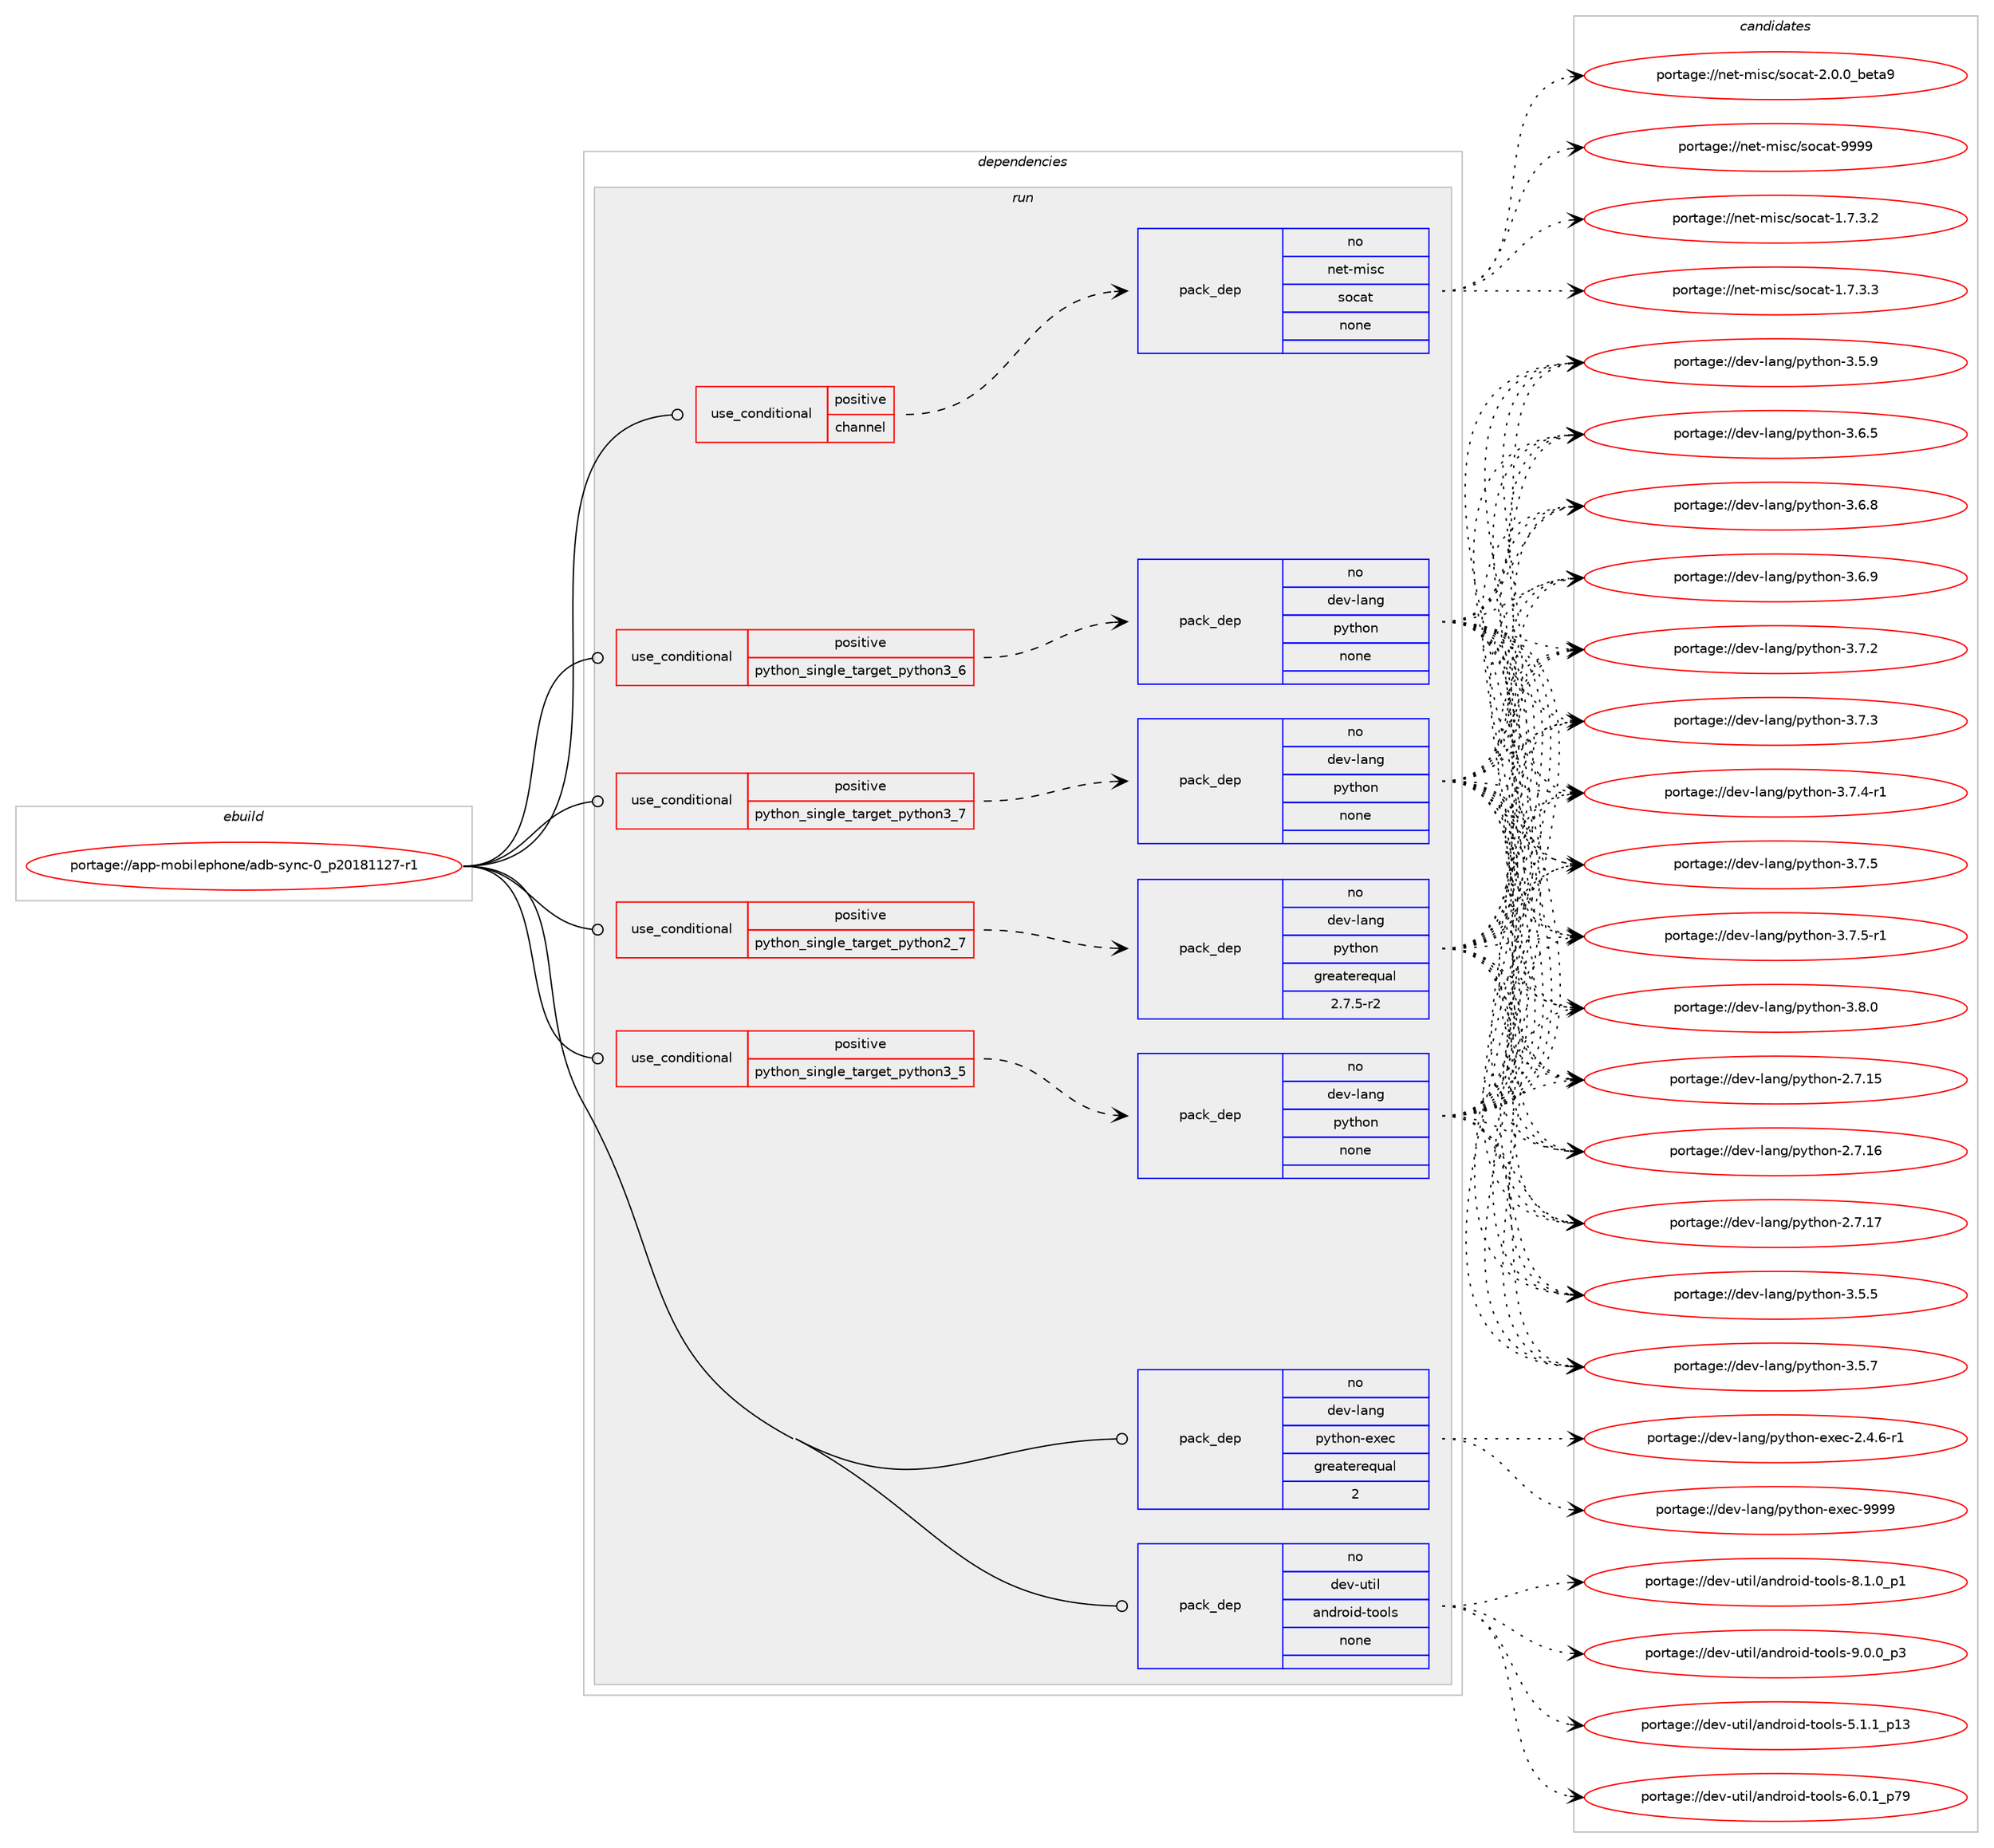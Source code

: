 digraph prolog {

# *************
# Graph options
# *************

newrank=true;
concentrate=true;
compound=true;
graph [rankdir=LR,fontname=Helvetica,fontsize=10,ranksep=1.5];#, ranksep=2.5, nodesep=0.2];
edge  [arrowhead=vee];
node  [fontname=Helvetica,fontsize=10];

# **********
# The ebuild
# **********

subgraph cluster_leftcol {
color=gray;
rank=same;
label=<<i>ebuild</i>>;
id [label="portage://app-mobilephone/adb-sync-0_p20181127-r1", color=red, width=4, href="../app-mobilephone/adb-sync-0_p20181127-r1.svg"];
}

# ****************
# The dependencies
# ****************

subgraph cluster_midcol {
color=gray;
label=<<i>dependencies</i>>;
subgraph cluster_compile {
fillcolor="#eeeeee";
style=filled;
label=<<i>compile</i>>;
}
subgraph cluster_compileandrun {
fillcolor="#eeeeee";
style=filled;
label=<<i>compile and run</i>>;
}
subgraph cluster_run {
fillcolor="#eeeeee";
style=filled;
label=<<i>run</i>>;
subgraph cond9178 {
dependency36749 [label=<<TABLE BORDER="0" CELLBORDER="1" CELLSPACING="0" CELLPADDING="4"><TR><TD ROWSPAN="3" CELLPADDING="10">use_conditional</TD></TR><TR><TD>positive</TD></TR><TR><TD>channel</TD></TR></TABLE>>, shape=none, color=red];
subgraph pack26952 {
dependency36750 [label=<<TABLE BORDER="0" CELLBORDER="1" CELLSPACING="0" CELLPADDING="4" WIDTH="220"><TR><TD ROWSPAN="6" CELLPADDING="30">pack_dep</TD></TR><TR><TD WIDTH="110">no</TD></TR><TR><TD>net-misc</TD></TR><TR><TD>socat</TD></TR><TR><TD>none</TD></TR><TR><TD></TD></TR></TABLE>>, shape=none, color=blue];
}
dependency36749:e -> dependency36750:w [weight=20,style="dashed",arrowhead="vee"];
}
id:e -> dependency36749:w [weight=20,style="solid",arrowhead="odot"];
subgraph cond9179 {
dependency36751 [label=<<TABLE BORDER="0" CELLBORDER="1" CELLSPACING="0" CELLPADDING="4"><TR><TD ROWSPAN="3" CELLPADDING="10">use_conditional</TD></TR><TR><TD>positive</TD></TR><TR><TD>python_single_target_python2_7</TD></TR></TABLE>>, shape=none, color=red];
subgraph pack26953 {
dependency36752 [label=<<TABLE BORDER="0" CELLBORDER="1" CELLSPACING="0" CELLPADDING="4" WIDTH="220"><TR><TD ROWSPAN="6" CELLPADDING="30">pack_dep</TD></TR><TR><TD WIDTH="110">no</TD></TR><TR><TD>dev-lang</TD></TR><TR><TD>python</TD></TR><TR><TD>greaterequal</TD></TR><TR><TD>2.7.5-r2</TD></TR></TABLE>>, shape=none, color=blue];
}
dependency36751:e -> dependency36752:w [weight=20,style="dashed",arrowhead="vee"];
}
id:e -> dependency36751:w [weight=20,style="solid",arrowhead="odot"];
subgraph cond9180 {
dependency36753 [label=<<TABLE BORDER="0" CELLBORDER="1" CELLSPACING="0" CELLPADDING="4"><TR><TD ROWSPAN="3" CELLPADDING="10">use_conditional</TD></TR><TR><TD>positive</TD></TR><TR><TD>python_single_target_python3_5</TD></TR></TABLE>>, shape=none, color=red];
subgraph pack26954 {
dependency36754 [label=<<TABLE BORDER="0" CELLBORDER="1" CELLSPACING="0" CELLPADDING="4" WIDTH="220"><TR><TD ROWSPAN="6" CELLPADDING="30">pack_dep</TD></TR><TR><TD WIDTH="110">no</TD></TR><TR><TD>dev-lang</TD></TR><TR><TD>python</TD></TR><TR><TD>none</TD></TR><TR><TD></TD></TR></TABLE>>, shape=none, color=blue];
}
dependency36753:e -> dependency36754:w [weight=20,style="dashed",arrowhead="vee"];
}
id:e -> dependency36753:w [weight=20,style="solid",arrowhead="odot"];
subgraph cond9181 {
dependency36755 [label=<<TABLE BORDER="0" CELLBORDER="1" CELLSPACING="0" CELLPADDING="4"><TR><TD ROWSPAN="3" CELLPADDING="10">use_conditional</TD></TR><TR><TD>positive</TD></TR><TR><TD>python_single_target_python3_6</TD></TR></TABLE>>, shape=none, color=red];
subgraph pack26955 {
dependency36756 [label=<<TABLE BORDER="0" CELLBORDER="1" CELLSPACING="0" CELLPADDING="4" WIDTH="220"><TR><TD ROWSPAN="6" CELLPADDING="30">pack_dep</TD></TR><TR><TD WIDTH="110">no</TD></TR><TR><TD>dev-lang</TD></TR><TR><TD>python</TD></TR><TR><TD>none</TD></TR><TR><TD></TD></TR></TABLE>>, shape=none, color=blue];
}
dependency36755:e -> dependency36756:w [weight=20,style="dashed",arrowhead="vee"];
}
id:e -> dependency36755:w [weight=20,style="solid",arrowhead="odot"];
subgraph cond9182 {
dependency36757 [label=<<TABLE BORDER="0" CELLBORDER="1" CELLSPACING="0" CELLPADDING="4"><TR><TD ROWSPAN="3" CELLPADDING="10">use_conditional</TD></TR><TR><TD>positive</TD></TR><TR><TD>python_single_target_python3_7</TD></TR></TABLE>>, shape=none, color=red];
subgraph pack26956 {
dependency36758 [label=<<TABLE BORDER="0" CELLBORDER="1" CELLSPACING="0" CELLPADDING="4" WIDTH="220"><TR><TD ROWSPAN="6" CELLPADDING="30">pack_dep</TD></TR><TR><TD WIDTH="110">no</TD></TR><TR><TD>dev-lang</TD></TR><TR><TD>python</TD></TR><TR><TD>none</TD></TR><TR><TD></TD></TR></TABLE>>, shape=none, color=blue];
}
dependency36757:e -> dependency36758:w [weight=20,style="dashed",arrowhead="vee"];
}
id:e -> dependency36757:w [weight=20,style="solid",arrowhead="odot"];
subgraph pack26957 {
dependency36759 [label=<<TABLE BORDER="0" CELLBORDER="1" CELLSPACING="0" CELLPADDING="4" WIDTH="220"><TR><TD ROWSPAN="6" CELLPADDING="30">pack_dep</TD></TR><TR><TD WIDTH="110">no</TD></TR><TR><TD>dev-lang</TD></TR><TR><TD>python-exec</TD></TR><TR><TD>greaterequal</TD></TR><TR><TD>2</TD></TR></TABLE>>, shape=none, color=blue];
}
id:e -> dependency36759:w [weight=20,style="solid",arrowhead="odot"];
subgraph pack26958 {
dependency36760 [label=<<TABLE BORDER="0" CELLBORDER="1" CELLSPACING="0" CELLPADDING="4" WIDTH="220"><TR><TD ROWSPAN="6" CELLPADDING="30">pack_dep</TD></TR><TR><TD WIDTH="110">no</TD></TR><TR><TD>dev-util</TD></TR><TR><TD>android-tools</TD></TR><TR><TD>none</TD></TR><TR><TD></TD></TR></TABLE>>, shape=none, color=blue];
}
id:e -> dependency36760:w [weight=20,style="solid",arrowhead="odot"];
}
}

# **************
# The candidates
# **************

subgraph cluster_choices {
rank=same;
color=gray;
label=<<i>candidates</i>>;

subgraph choice26952 {
color=black;
nodesep=1;
choiceportage11010111645109105115994711511199971164549465546514650 [label="portage://net-misc/socat-1.7.3.2", color=red, width=4,href="../net-misc/socat-1.7.3.2.svg"];
choiceportage11010111645109105115994711511199971164549465546514651 [label="portage://net-misc/socat-1.7.3.3", color=red, width=4,href="../net-misc/socat-1.7.3.3.svg"];
choiceportage110101116451091051159947115111999711645504648464895981011169757 [label="portage://net-misc/socat-2.0.0_beta9", color=red, width=4,href="../net-misc/socat-2.0.0_beta9.svg"];
choiceportage11010111645109105115994711511199971164557575757 [label="portage://net-misc/socat-9999", color=red, width=4,href="../net-misc/socat-9999.svg"];
dependency36750:e -> choiceportage11010111645109105115994711511199971164549465546514650:w [style=dotted,weight="100"];
dependency36750:e -> choiceportage11010111645109105115994711511199971164549465546514651:w [style=dotted,weight="100"];
dependency36750:e -> choiceportage110101116451091051159947115111999711645504648464895981011169757:w [style=dotted,weight="100"];
dependency36750:e -> choiceportage11010111645109105115994711511199971164557575757:w [style=dotted,weight="100"];
}
subgraph choice26953 {
color=black;
nodesep=1;
choiceportage10010111845108971101034711212111610411111045504655464953 [label="portage://dev-lang/python-2.7.15", color=red, width=4,href="../dev-lang/python-2.7.15.svg"];
choiceportage10010111845108971101034711212111610411111045504655464954 [label="portage://dev-lang/python-2.7.16", color=red, width=4,href="../dev-lang/python-2.7.16.svg"];
choiceportage10010111845108971101034711212111610411111045504655464955 [label="portage://dev-lang/python-2.7.17", color=red, width=4,href="../dev-lang/python-2.7.17.svg"];
choiceportage100101118451089711010347112121116104111110455146534653 [label="portage://dev-lang/python-3.5.5", color=red, width=4,href="../dev-lang/python-3.5.5.svg"];
choiceportage100101118451089711010347112121116104111110455146534655 [label="portage://dev-lang/python-3.5.7", color=red, width=4,href="../dev-lang/python-3.5.7.svg"];
choiceportage100101118451089711010347112121116104111110455146534657 [label="portage://dev-lang/python-3.5.9", color=red, width=4,href="../dev-lang/python-3.5.9.svg"];
choiceportage100101118451089711010347112121116104111110455146544653 [label="portage://dev-lang/python-3.6.5", color=red, width=4,href="../dev-lang/python-3.6.5.svg"];
choiceportage100101118451089711010347112121116104111110455146544656 [label="portage://dev-lang/python-3.6.8", color=red, width=4,href="../dev-lang/python-3.6.8.svg"];
choiceportage100101118451089711010347112121116104111110455146544657 [label="portage://dev-lang/python-3.6.9", color=red, width=4,href="../dev-lang/python-3.6.9.svg"];
choiceportage100101118451089711010347112121116104111110455146554650 [label="portage://dev-lang/python-3.7.2", color=red, width=4,href="../dev-lang/python-3.7.2.svg"];
choiceportage100101118451089711010347112121116104111110455146554651 [label="portage://dev-lang/python-3.7.3", color=red, width=4,href="../dev-lang/python-3.7.3.svg"];
choiceportage1001011184510897110103471121211161041111104551465546524511449 [label="portage://dev-lang/python-3.7.4-r1", color=red, width=4,href="../dev-lang/python-3.7.4-r1.svg"];
choiceportage100101118451089711010347112121116104111110455146554653 [label="portage://dev-lang/python-3.7.5", color=red, width=4,href="../dev-lang/python-3.7.5.svg"];
choiceportage1001011184510897110103471121211161041111104551465546534511449 [label="portage://dev-lang/python-3.7.5-r1", color=red, width=4,href="../dev-lang/python-3.7.5-r1.svg"];
choiceportage100101118451089711010347112121116104111110455146564648 [label="portage://dev-lang/python-3.8.0", color=red, width=4,href="../dev-lang/python-3.8.0.svg"];
dependency36752:e -> choiceportage10010111845108971101034711212111610411111045504655464953:w [style=dotted,weight="100"];
dependency36752:e -> choiceportage10010111845108971101034711212111610411111045504655464954:w [style=dotted,weight="100"];
dependency36752:e -> choiceportage10010111845108971101034711212111610411111045504655464955:w [style=dotted,weight="100"];
dependency36752:e -> choiceportage100101118451089711010347112121116104111110455146534653:w [style=dotted,weight="100"];
dependency36752:e -> choiceportage100101118451089711010347112121116104111110455146534655:w [style=dotted,weight="100"];
dependency36752:e -> choiceportage100101118451089711010347112121116104111110455146534657:w [style=dotted,weight="100"];
dependency36752:e -> choiceportage100101118451089711010347112121116104111110455146544653:w [style=dotted,weight="100"];
dependency36752:e -> choiceportage100101118451089711010347112121116104111110455146544656:w [style=dotted,weight="100"];
dependency36752:e -> choiceportage100101118451089711010347112121116104111110455146544657:w [style=dotted,weight="100"];
dependency36752:e -> choiceportage100101118451089711010347112121116104111110455146554650:w [style=dotted,weight="100"];
dependency36752:e -> choiceportage100101118451089711010347112121116104111110455146554651:w [style=dotted,weight="100"];
dependency36752:e -> choiceportage1001011184510897110103471121211161041111104551465546524511449:w [style=dotted,weight="100"];
dependency36752:e -> choiceportage100101118451089711010347112121116104111110455146554653:w [style=dotted,weight="100"];
dependency36752:e -> choiceportage1001011184510897110103471121211161041111104551465546534511449:w [style=dotted,weight="100"];
dependency36752:e -> choiceportage100101118451089711010347112121116104111110455146564648:w [style=dotted,weight="100"];
}
subgraph choice26954 {
color=black;
nodesep=1;
choiceportage10010111845108971101034711212111610411111045504655464953 [label="portage://dev-lang/python-2.7.15", color=red, width=4,href="../dev-lang/python-2.7.15.svg"];
choiceportage10010111845108971101034711212111610411111045504655464954 [label="portage://dev-lang/python-2.7.16", color=red, width=4,href="../dev-lang/python-2.7.16.svg"];
choiceportage10010111845108971101034711212111610411111045504655464955 [label="portage://dev-lang/python-2.7.17", color=red, width=4,href="../dev-lang/python-2.7.17.svg"];
choiceportage100101118451089711010347112121116104111110455146534653 [label="portage://dev-lang/python-3.5.5", color=red, width=4,href="../dev-lang/python-3.5.5.svg"];
choiceportage100101118451089711010347112121116104111110455146534655 [label="portage://dev-lang/python-3.5.7", color=red, width=4,href="../dev-lang/python-3.5.7.svg"];
choiceportage100101118451089711010347112121116104111110455146534657 [label="portage://dev-lang/python-3.5.9", color=red, width=4,href="../dev-lang/python-3.5.9.svg"];
choiceportage100101118451089711010347112121116104111110455146544653 [label="portage://dev-lang/python-3.6.5", color=red, width=4,href="../dev-lang/python-3.6.5.svg"];
choiceportage100101118451089711010347112121116104111110455146544656 [label="portage://dev-lang/python-3.6.8", color=red, width=4,href="../dev-lang/python-3.6.8.svg"];
choiceportage100101118451089711010347112121116104111110455146544657 [label="portage://dev-lang/python-3.6.9", color=red, width=4,href="../dev-lang/python-3.6.9.svg"];
choiceportage100101118451089711010347112121116104111110455146554650 [label="portage://dev-lang/python-3.7.2", color=red, width=4,href="../dev-lang/python-3.7.2.svg"];
choiceportage100101118451089711010347112121116104111110455146554651 [label="portage://dev-lang/python-3.7.3", color=red, width=4,href="../dev-lang/python-3.7.3.svg"];
choiceportage1001011184510897110103471121211161041111104551465546524511449 [label="portage://dev-lang/python-3.7.4-r1", color=red, width=4,href="../dev-lang/python-3.7.4-r1.svg"];
choiceportage100101118451089711010347112121116104111110455146554653 [label="portage://dev-lang/python-3.7.5", color=red, width=4,href="../dev-lang/python-3.7.5.svg"];
choiceportage1001011184510897110103471121211161041111104551465546534511449 [label="portage://dev-lang/python-3.7.5-r1", color=red, width=4,href="../dev-lang/python-3.7.5-r1.svg"];
choiceportage100101118451089711010347112121116104111110455146564648 [label="portage://dev-lang/python-3.8.0", color=red, width=4,href="../dev-lang/python-3.8.0.svg"];
dependency36754:e -> choiceportage10010111845108971101034711212111610411111045504655464953:w [style=dotted,weight="100"];
dependency36754:e -> choiceportage10010111845108971101034711212111610411111045504655464954:w [style=dotted,weight="100"];
dependency36754:e -> choiceportage10010111845108971101034711212111610411111045504655464955:w [style=dotted,weight="100"];
dependency36754:e -> choiceportage100101118451089711010347112121116104111110455146534653:w [style=dotted,weight="100"];
dependency36754:e -> choiceportage100101118451089711010347112121116104111110455146534655:w [style=dotted,weight="100"];
dependency36754:e -> choiceportage100101118451089711010347112121116104111110455146534657:w [style=dotted,weight="100"];
dependency36754:e -> choiceportage100101118451089711010347112121116104111110455146544653:w [style=dotted,weight="100"];
dependency36754:e -> choiceportage100101118451089711010347112121116104111110455146544656:w [style=dotted,weight="100"];
dependency36754:e -> choiceportage100101118451089711010347112121116104111110455146544657:w [style=dotted,weight="100"];
dependency36754:e -> choiceportage100101118451089711010347112121116104111110455146554650:w [style=dotted,weight="100"];
dependency36754:e -> choiceportage100101118451089711010347112121116104111110455146554651:w [style=dotted,weight="100"];
dependency36754:e -> choiceportage1001011184510897110103471121211161041111104551465546524511449:w [style=dotted,weight="100"];
dependency36754:e -> choiceportage100101118451089711010347112121116104111110455146554653:w [style=dotted,weight="100"];
dependency36754:e -> choiceportage1001011184510897110103471121211161041111104551465546534511449:w [style=dotted,weight="100"];
dependency36754:e -> choiceportage100101118451089711010347112121116104111110455146564648:w [style=dotted,weight="100"];
}
subgraph choice26955 {
color=black;
nodesep=1;
choiceportage10010111845108971101034711212111610411111045504655464953 [label="portage://dev-lang/python-2.7.15", color=red, width=4,href="../dev-lang/python-2.7.15.svg"];
choiceportage10010111845108971101034711212111610411111045504655464954 [label="portage://dev-lang/python-2.7.16", color=red, width=4,href="../dev-lang/python-2.7.16.svg"];
choiceportage10010111845108971101034711212111610411111045504655464955 [label="portage://dev-lang/python-2.7.17", color=red, width=4,href="../dev-lang/python-2.7.17.svg"];
choiceportage100101118451089711010347112121116104111110455146534653 [label="portage://dev-lang/python-3.5.5", color=red, width=4,href="../dev-lang/python-3.5.5.svg"];
choiceportage100101118451089711010347112121116104111110455146534655 [label="portage://dev-lang/python-3.5.7", color=red, width=4,href="../dev-lang/python-3.5.7.svg"];
choiceportage100101118451089711010347112121116104111110455146534657 [label="portage://dev-lang/python-3.5.9", color=red, width=4,href="../dev-lang/python-3.5.9.svg"];
choiceportage100101118451089711010347112121116104111110455146544653 [label="portage://dev-lang/python-3.6.5", color=red, width=4,href="../dev-lang/python-3.6.5.svg"];
choiceportage100101118451089711010347112121116104111110455146544656 [label="portage://dev-lang/python-3.6.8", color=red, width=4,href="../dev-lang/python-3.6.8.svg"];
choiceportage100101118451089711010347112121116104111110455146544657 [label="portage://dev-lang/python-3.6.9", color=red, width=4,href="../dev-lang/python-3.6.9.svg"];
choiceportage100101118451089711010347112121116104111110455146554650 [label="portage://dev-lang/python-3.7.2", color=red, width=4,href="../dev-lang/python-3.7.2.svg"];
choiceportage100101118451089711010347112121116104111110455146554651 [label="portage://dev-lang/python-3.7.3", color=red, width=4,href="../dev-lang/python-3.7.3.svg"];
choiceportage1001011184510897110103471121211161041111104551465546524511449 [label="portage://dev-lang/python-3.7.4-r1", color=red, width=4,href="../dev-lang/python-3.7.4-r1.svg"];
choiceportage100101118451089711010347112121116104111110455146554653 [label="portage://dev-lang/python-3.7.5", color=red, width=4,href="../dev-lang/python-3.7.5.svg"];
choiceportage1001011184510897110103471121211161041111104551465546534511449 [label="portage://dev-lang/python-3.7.5-r1", color=red, width=4,href="../dev-lang/python-3.7.5-r1.svg"];
choiceportage100101118451089711010347112121116104111110455146564648 [label="portage://dev-lang/python-3.8.0", color=red, width=4,href="../dev-lang/python-3.8.0.svg"];
dependency36756:e -> choiceportage10010111845108971101034711212111610411111045504655464953:w [style=dotted,weight="100"];
dependency36756:e -> choiceportage10010111845108971101034711212111610411111045504655464954:w [style=dotted,weight="100"];
dependency36756:e -> choiceportage10010111845108971101034711212111610411111045504655464955:w [style=dotted,weight="100"];
dependency36756:e -> choiceportage100101118451089711010347112121116104111110455146534653:w [style=dotted,weight="100"];
dependency36756:e -> choiceportage100101118451089711010347112121116104111110455146534655:w [style=dotted,weight="100"];
dependency36756:e -> choiceportage100101118451089711010347112121116104111110455146534657:w [style=dotted,weight="100"];
dependency36756:e -> choiceportage100101118451089711010347112121116104111110455146544653:w [style=dotted,weight="100"];
dependency36756:e -> choiceportage100101118451089711010347112121116104111110455146544656:w [style=dotted,weight="100"];
dependency36756:e -> choiceportage100101118451089711010347112121116104111110455146544657:w [style=dotted,weight="100"];
dependency36756:e -> choiceportage100101118451089711010347112121116104111110455146554650:w [style=dotted,weight="100"];
dependency36756:e -> choiceportage100101118451089711010347112121116104111110455146554651:w [style=dotted,weight="100"];
dependency36756:e -> choiceportage1001011184510897110103471121211161041111104551465546524511449:w [style=dotted,weight="100"];
dependency36756:e -> choiceportage100101118451089711010347112121116104111110455146554653:w [style=dotted,weight="100"];
dependency36756:e -> choiceportage1001011184510897110103471121211161041111104551465546534511449:w [style=dotted,weight="100"];
dependency36756:e -> choiceportage100101118451089711010347112121116104111110455146564648:w [style=dotted,weight="100"];
}
subgraph choice26956 {
color=black;
nodesep=1;
choiceportage10010111845108971101034711212111610411111045504655464953 [label="portage://dev-lang/python-2.7.15", color=red, width=4,href="../dev-lang/python-2.7.15.svg"];
choiceportage10010111845108971101034711212111610411111045504655464954 [label="portage://dev-lang/python-2.7.16", color=red, width=4,href="../dev-lang/python-2.7.16.svg"];
choiceportage10010111845108971101034711212111610411111045504655464955 [label="portage://dev-lang/python-2.7.17", color=red, width=4,href="../dev-lang/python-2.7.17.svg"];
choiceportage100101118451089711010347112121116104111110455146534653 [label="portage://dev-lang/python-3.5.5", color=red, width=4,href="../dev-lang/python-3.5.5.svg"];
choiceportage100101118451089711010347112121116104111110455146534655 [label="portage://dev-lang/python-3.5.7", color=red, width=4,href="../dev-lang/python-3.5.7.svg"];
choiceportage100101118451089711010347112121116104111110455146534657 [label="portage://dev-lang/python-3.5.9", color=red, width=4,href="../dev-lang/python-3.5.9.svg"];
choiceportage100101118451089711010347112121116104111110455146544653 [label="portage://dev-lang/python-3.6.5", color=red, width=4,href="../dev-lang/python-3.6.5.svg"];
choiceportage100101118451089711010347112121116104111110455146544656 [label="portage://dev-lang/python-3.6.8", color=red, width=4,href="../dev-lang/python-3.6.8.svg"];
choiceportage100101118451089711010347112121116104111110455146544657 [label="portage://dev-lang/python-3.6.9", color=red, width=4,href="../dev-lang/python-3.6.9.svg"];
choiceportage100101118451089711010347112121116104111110455146554650 [label="portage://dev-lang/python-3.7.2", color=red, width=4,href="../dev-lang/python-3.7.2.svg"];
choiceportage100101118451089711010347112121116104111110455146554651 [label="portage://dev-lang/python-3.7.3", color=red, width=4,href="../dev-lang/python-3.7.3.svg"];
choiceportage1001011184510897110103471121211161041111104551465546524511449 [label="portage://dev-lang/python-3.7.4-r1", color=red, width=4,href="../dev-lang/python-3.7.4-r1.svg"];
choiceportage100101118451089711010347112121116104111110455146554653 [label="portage://dev-lang/python-3.7.5", color=red, width=4,href="../dev-lang/python-3.7.5.svg"];
choiceportage1001011184510897110103471121211161041111104551465546534511449 [label="portage://dev-lang/python-3.7.5-r1", color=red, width=4,href="../dev-lang/python-3.7.5-r1.svg"];
choiceportage100101118451089711010347112121116104111110455146564648 [label="portage://dev-lang/python-3.8.0", color=red, width=4,href="../dev-lang/python-3.8.0.svg"];
dependency36758:e -> choiceportage10010111845108971101034711212111610411111045504655464953:w [style=dotted,weight="100"];
dependency36758:e -> choiceportage10010111845108971101034711212111610411111045504655464954:w [style=dotted,weight="100"];
dependency36758:e -> choiceportage10010111845108971101034711212111610411111045504655464955:w [style=dotted,weight="100"];
dependency36758:e -> choiceportage100101118451089711010347112121116104111110455146534653:w [style=dotted,weight="100"];
dependency36758:e -> choiceportage100101118451089711010347112121116104111110455146534655:w [style=dotted,weight="100"];
dependency36758:e -> choiceportage100101118451089711010347112121116104111110455146534657:w [style=dotted,weight="100"];
dependency36758:e -> choiceportage100101118451089711010347112121116104111110455146544653:w [style=dotted,weight="100"];
dependency36758:e -> choiceportage100101118451089711010347112121116104111110455146544656:w [style=dotted,weight="100"];
dependency36758:e -> choiceportage100101118451089711010347112121116104111110455146544657:w [style=dotted,weight="100"];
dependency36758:e -> choiceportage100101118451089711010347112121116104111110455146554650:w [style=dotted,weight="100"];
dependency36758:e -> choiceportage100101118451089711010347112121116104111110455146554651:w [style=dotted,weight="100"];
dependency36758:e -> choiceportage1001011184510897110103471121211161041111104551465546524511449:w [style=dotted,weight="100"];
dependency36758:e -> choiceportage100101118451089711010347112121116104111110455146554653:w [style=dotted,weight="100"];
dependency36758:e -> choiceportage1001011184510897110103471121211161041111104551465546534511449:w [style=dotted,weight="100"];
dependency36758:e -> choiceportage100101118451089711010347112121116104111110455146564648:w [style=dotted,weight="100"];
}
subgraph choice26957 {
color=black;
nodesep=1;
choiceportage10010111845108971101034711212111610411111045101120101994550465246544511449 [label="portage://dev-lang/python-exec-2.4.6-r1", color=red, width=4,href="../dev-lang/python-exec-2.4.6-r1.svg"];
choiceportage10010111845108971101034711212111610411111045101120101994557575757 [label="portage://dev-lang/python-exec-9999", color=red, width=4,href="../dev-lang/python-exec-9999.svg"];
dependency36759:e -> choiceportage10010111845108971101034711212111610411111045101120101994550465246544511449:w [style=dotted,weight="100"];
dependency36759:e -> choiceportage10010111845108971101034711212111610411111045101120101994557575757:w [style=dotted,weight="100"];
}
subgraph choice26958 {
color=black;
nodesep=1;
choiceportage10010111845117116105108479711010011411110510045116111111108115455346494649951124951 [label="portage://dev-util/android-tools-5.1.1_p13", color=red, width=4,href="../dev-util/android-tools-5.1.1_p13.svg"];
choiceportage10010111845117116105108479711010011411110510045116111111108115455446484649951125557 [label="portage://dev-util/android-tools-6.0.1_p79", color=red, width=4,href="../dev-util/android-tools-6.0.1_p79.svg"];
choiceportage100101118451171161051084797110100114111105100451161111111081154556464946489511249 [label="portage://dev-util/android-tools-8.1.0_p1", color=red, width=4,href="../dev-util/android-tools-8.1.0_p1.svg"];
choiceportage100101118451171161051084797110100114111105100451161111111081154557464846489511251 [label="portage://dev-util/android-tools-9.0.0_p3", color=red, width=4,href="../dev-util/android-tools-9.0.0_p3.svg"];
dependency36760:e -> choiceportage10010111845117116105108479711010011411110510045116111111108115455346494649951124951:w [style=dotted,weight="100"];
dependency36760:e -> choiceportage10010111845117116105108479711010011411110510045116111111108115455446484649951125557:w [style=dotted,weight="100"];
dependency36760:e -> choiceportage100101118451171161051084797110100114111105100451161111111081154556464946489511249:w [style=dotted,weight="100"];
dependency36760:e -> choiceportage100101118451171161051084797110100114111105100451161111111081154557464846489511251:w [style=dotted,weight="100"];
}
}

}
